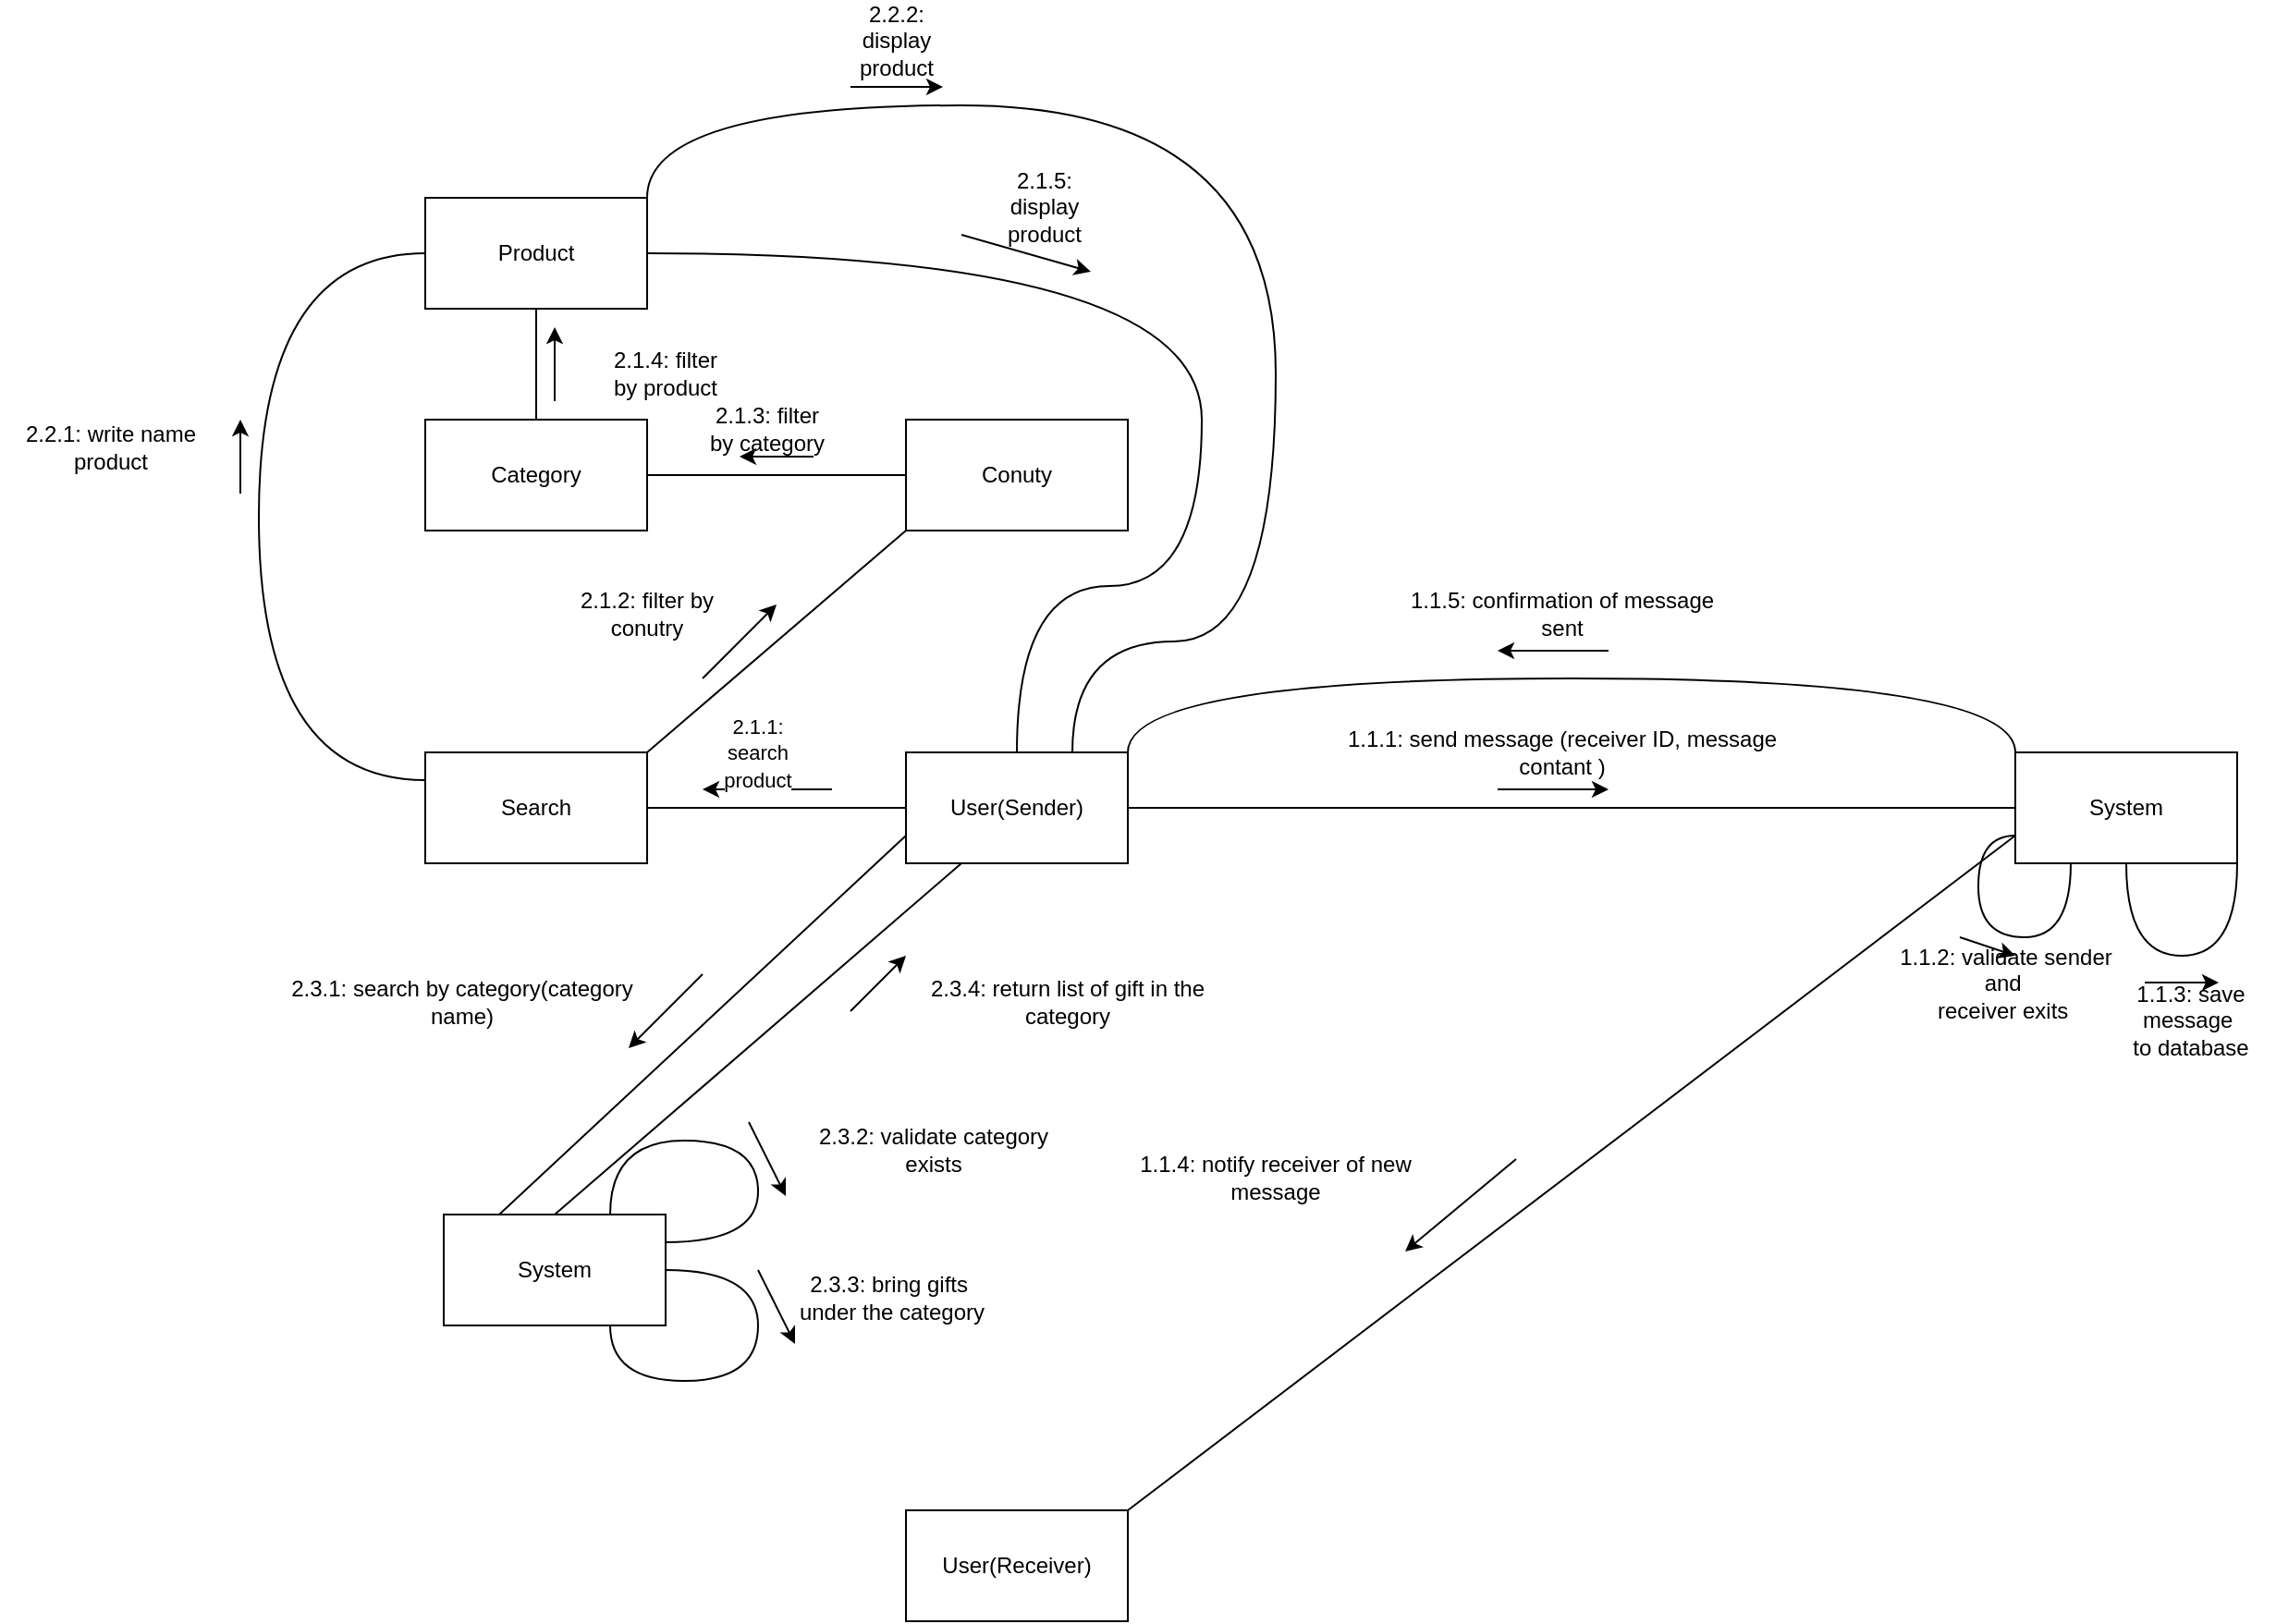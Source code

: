 <mxfile version="27.0.2">
  <diagram name="Page-1" id="VIiit87fNT0lKtIAnZU5">
    <mxGraphModel dx="1892" dy="1726" grid="1" gridSize="10" guides="1" tooltips="1" connect="1" arrows="1" fold="1" page="1" pageScale="1" pageWidth="850" pageHeight="1100" math="0" shadow="0">
      <root>
        <mxCell id="0" />
        <mxCell id="1" parent="0" />
        <mxCell id="xl4P_bNNeczQ4wRVMk1U-1" value="" style="rounded=0;whiteSpace=wrap;html=1;" vertex="1" parent="1">
          <mxGeometry x="40" y="30" width="120" height="60" as="geometry" />
        </mxCell>
        <mxCell id="xl4P_bNNeczQ4wRVMk1U-2" value="User(Sender)" style="text;html=1;align=center;verticalAlign=middle;whiteSpace=wrap;rounded=0;" vertex="1" parent="1">
          <mxGeometry x="60" y="45" width="80" height="30" as="geometry" />
        </mxCell>
        <mxCell id="xl4P_bNNeczQ4wRVMk1U-3" value="" style="rounded=0;whiteSpace=wrap;html=1;" vertex="1" parent="1">
          <mxGeometry x="640" y="30" width="120" height="60" as="geometry" />
        </mxCell>
        <mxCell id="xl4P_bNNeczQ4wRVMk1U-4" value="System" style="text;html=1;align=center;verticalAlign=middle;whiteSpace=wrap;rounded=0;" vertex="1" parent="1">
          <mxGeometry x="670" y="45" width="60" height="30" as="geometry" />
        </mxCell>
        <mxCell id="xl4P_bNNeczQ4wRVMk1U-5" value="" style="rounded=0;whiteSpace=wrap;html=1;" vertex="1" parent="1">
          <mxGeometry x="40" y="440" width="120" height="60" as="geometry" />
        </mxCell>
        <mxCell id="xl4P_bNNeczQ4wRVMk1U-6" value="User(Receiver)" style="text;html=1;align=center;verticalAlign=middle;whiteSpace=wrap;rounded=0;" vertex="1" parent="1">
          <mxGeometry x="55" y="455" width="90" height="30" as="geometry" />
        </mxCell>
        <mxCell id="xl4P_bNNeczQ4wRVMk1U-8" value="" style="endArrow=none;html=1;rounded=0;exitX=1;exitY=0.5;exitDx=0;exitDy=0;entryX=0;entryY=0.5;entryDx=0;entryDy=0;" edge="1" parent="1" source="xl4P_bNNeczQ4wRVMk1U-1" target="xl4P_bNNeczQ4wRVMk1U-3">
          <mxGeometry width="50" height="50" relative="1" as="geometry">
            <mxPoint x="210" y="80" as="sourcePoint" />
            <mxPoint x="260" y="30" as="targetPoint" />
          </mxGeometry>
        </mxCell>
        <mxCell id="xl4P_bNNeczQ4wRVMk1U-9" value="" style="endArrow=classic;html=1;rounded=0;" edge="1" parent="1">
          <mxGeometry width="50" height="50" relative="1" as="geometry">
            <mxPoint x="360" y="50" as="sourcePoint" />
            <mxPoint x="420" y="50" as="targetPoint" />
          </mxGeometry>
        </mxCell>
        <mxCell id="xl4P_bNNeczQ4wRVMk1U-10" value="&lt;span style=&quot;text-wrap-mode: nowrap;&quot;&gt;1.1.1: send message (receiver ID, message contant )&lt;/span&gt;" style="text;html=1;align=center;verticalAlign=middle;whiteSpace=wrap;rounded=0;" vertex="1" parent="1">
          <mxGeometry x="260" y="15" width="270" height="30" as="geometry" />
        </mxCell>
        <mxCell id="xl4P_bNNeczQ4wRVMk1U-13" value="" style="endArrow=none;html=1;rounded=0;entryX=0;entryY=0.75;entryDx=0;entryDy=0;edgeStyle=orthogonalEdgeStyle;curved=1;exitX=0.25;exitY=1;exitDx=0;exitDy=0;" edge="1" parent="1" source="xl4P_bNNeczQ4wRVMk1U-3" target="xl4P_bNNeczQ4wRVMk1U-3">
          <mxGeometry width="50" height="50" relative="1" as="geometry">
            <mxPoint x="610" y="190" as="sourcePoint" />
            <mxPoint x="600" y="100" as="targetPoint" />
            <Array as="points">
              <mxPoint x="670" y="130" />
              <mxPoint x="620" y="130" />
              <mxPoint x="620" y="75" />
            </Array>
          </mxGeometry>
        </mxCell>
        <mxCell id="xl4P_bNNeczQ4wRVMk1U-14" value="" style="endArrow=classic;html=1;rounded=0;" edge="1" parent="1">
          <mxGeometry width="50" height="50" relative="1" as="geometry">
            <mxPoint x="610" y="130" as="sourcePoint" />
            <mxPoint x="640" y="140" as="targetPoint" />
          </mxGeometry>
        </mxCell>
        <mxCell id="xl4P_bNNeczQ4wRVMk1U-15" value="&lt;span style=&quot;text-wrap-mode: nowrap;&quot;&gt;1.1.2: validate sender and&amp;nbsp;&lt;/span&gt;&lt;div style=&quot;text-wrap-mode: nowrap;&quot;&gt;receiver exits&amp;nbsp;&lt;/div&gt;" style="text;html=1;align=center;verticalAlign=middle;whiteSpace=wrap;rounded=0;" vertex="1" parent="1">
          <mxGeometry x="570" y="140" width="130" height="30" as="geometry" />
        </mxCell>
        <mxCell id="xl4P_bNNeczQ4wRVMk1U-17" value="" style="endArrow=none;html=1;rounded=0;exitX=0.5;exitY=1;exitDx=0;exitDy=0;edgeStyle=orthogonalEdgeStyle;curved=1;entryX=1;entryY=1;entryDx=0;entryDy=0;" edge="1" parent="1" source="xl4P_bNNeczQ4wRVMk1U-3" target="xl4P_bNNeczQ4wRVMk1U-3">
          <mxGeometry width="50" height="50" relative="1" as="geometry">
            <mxPoint x="730" y="200" as="sourcePoint" />
            <mxPoint x="780" y="150" as="targetPoint" />
            <Array as="points">
              <mxPoint x="700" y="140" />
              <mxPoint x="760" y="140" />
            </Array>
          </mxGeometry>
        </mxCell>
        <mxCell id="xl4P_bNNeczQ4wRVMk1U-18" value="" style="endArrow=classic;html=1;rounded=0;" edge="1" parent="1">
          <mxGeometry width="50" height="50" relative="1" as="geometry">
            <mxPoint x="710" y="154.5" as="sourcePoint" />
            <mxPoint x="750" y="154.5" as="targetPoint" />
          </mxGeometry>
        </mxCell>
        <mxCell id="xl4P_bNNeczQ4wRVMk1U-19" value="&lt;span style=&quot;text-wrap-mode: nowrap;&quot;&gt;1.1.3: save message&amp;nbsp;&lt;/span&gt;&lt;div style=&quot;text-wrap-mode: nowrap;&quot;&gt;to database&lt;/div&gt;" style="text;html=1;align=center;verticalAlign=middle;whiteSpace=wrap;rounded=0;" vertex="1" parent="1">
          <mxGeometry x="690" y="160" width="90" height="30" as="geometry" />
        </mxCell>
        <mxCell id="xl4P_bNNeczQ4wRVMk1U-20" value="" style="endArrow=none;html=1;rounded=0;entryX=0;entryY=0.75;entryDx=0;entryDy=0;exitX=1;exitY=0;exitDx=0;exitDy=0;" edge="1" parent="1" source="xl4P_bNNeczQ4wRVMk1U-5" target="xl4P_bNNeczQ4wRVMk1U-3">
          <mxGeometry width="50" height="50" relative="1" as="geometry">
            <mxPoint x="500" y="160" as="sourcePoint" />
            <mxPoint x="550" y="110" as="targetPoint" />
          </mxGeometry>
        </mxCell>
        <mxCell id="xl4P_bNNeczQ4wRVMk1U-21" value="" style="endArrow=classic;html=1;rounded=0;" edge="1" parent="1">
          <mxGeometry width="50" height="50" relative="1" as="geometry">
            <mxPoint x="370" y="250" as="sourcePoint" />
            <mxPoint x="310" y="300" as="targetPoint" />
          </mxGeometry>
        </mxCell>
        <mxCell id="xl4P_bNNeczQ4wRVMk1U-22" value="&lt;span style=&quot;text-wrap-mode: nowrap;&quot;&gt;1.1.4: notify receiver of new message&lt;/span&gt;" style="text;html=1;align=center;verticalAlign=middle;whiteSpace=wrap;rounded=0;" vertex="1" parent="1">
          <mxGeometry x="150" y="240" width="180" height="40" as="geometry" />
        </mxCell>
        <mxCell id="xl4P_bNNeczQ4wRVMk1U-23" value="" style="endArrow=none;html=1;rounded=0;edgeStyle=orthogonalEdgeStyle;curved=1;entryX=0;entryY=0;entryDx=0;entryDy=0;exitX=1;exitY=0;exitDx=0;exitDy=0;" edge="1" parent="1" source="xl4P_bNNeczQ4wRVMk1U-1" target="xl4P_bNNeczQ4wRVMk1U-3">
          <mxGeometry width="50" height="50" relative="1" as="geometry">
            <mxPoint x="340" y="-10" as="sourcePoint" />
            <mxPoint x="390" y="-60" as="targetPoint" />
            <Array as="points">
              <mxPoint x="160" y="-10" />
              <mxPoint x="640" y="-10" />
            </Array>
          </mxGeometry>
        </mxCell>
        <mxCell id="xl4P_bNNeczQ4wRVMk1U-24" value="" style="endArrow=classic;html=1;rounded=0;" edge="1" parent="1">
          <mxGeometry width="50" height="50" relative="1" as="geometry">
            <mxPoint x="420" y="-25" as="sourcePoint" />
            <mxPoint x="360" y="-25" as="targetPoint" />
          </mxGeometry>
        </mxCell>
        <mxCell id="xl4P_bNNeczQ4wRVMk1U-25" value="&lt;span style=&quot;text-wrap-mode: nowrap;&quot;&gt;1.1.5: confirmation of message sent&lt;/span&gt;" style="text;html=1;align=center;verticalAlign=middle;whiteSpace=wrap;rounded=0;" vertex="1" parent="1">
          <mxGeometry x="300" y="-60" width="190" height="30" as="geometry" />
        </mxCell>
        <mxCell id="xl4P_bNNeczQ4wRVMk1U-26" value="" style="rounded=0;whiteSpace=wrap;html=1;" vertex="1" parent="1">
          <mxGeometry x="-220" y="30" width="120" height="60" as="geometry" />
        </mxCell>
        <mxCell id="xl4P_bNNeczQ4wRVMk1U-27" value="Search" style="text;html=1;align=center;verticalAlign=middle;whiteSpace=wrap;rounded=0;" vertex="1" parent="1">
          <mxGeometry x="-190" y="45" width="60" height="30" as="geometry" />
        </mxCell>
        <mxCell id="xl4P_bNNeczQ4wRVMk1U-28" value="" style="rounded=0;whiteSpace=wrap;html=1;" vertex="1" parent="1">
          <mxGeometry x="40" y="-150" width="120" height="60" as="geometry" />
        </mxCell>
        <mxCell id="xl4P_bNNeczQ4wRVMk1U-29" value="Conuty" style="text;html=1;align=center;verticalAlign=middle;whiteSpace=wrap;rounded=0;" vertex="1" parent="1">
          <mxGeometry x="70" y="-135" width="60" height="30" as="geometry" />
        </mxCell>
        <mxCell id="xl4P_bNNeczQ4wRVMk1U-30" value="" style="rounded=0;whiteSpace=wrap;html=1;" vertex="1" parent="1">
          <mxGeometry x="-220" y="-150" width="120" height="60" as="geometry" />
        </mxCell>
        <mxCell id="xl4P_bNNeczQ4wRVMk1U-31" value="Category" style="text;html=1;align=center;verticalAlign=middle;whiteSpace=wrap;rounded=0;" vertex="1" parent="1">
          <mxGeometry x="-190" y="-135" width="60" height="30" as="geometry" />
        </mxCell>
        <mxCell id="xl4P_bNNeczQ4wRVMk1U-32" value="" style="rounded=0;whiteSpace=wrap;html=1;" vertex="1" parent="1">
          <mxGeometry x="-220" y="-270" width="120" height="60" as="geometry" />
        </mxCell>
        <mxCell id="xl4P_bNNeczQ4wRVMk1U-33" value="Product" style="text;html=1;align=center;verticalAlign=middle;whiteSpace=wrap;rounded=0;" vertex="1" parent="1">
          <mxGeometry x="-190" y="-255" width="60" height="30" as="geometry" />
        </mxCell>
        <mxCell id="xl4P_bNNeczQ4wRVMk1U-34" value="" style="endArrow=none;html=1;rounded=0;entryX=0;entryY=0.5;entryDx=0;entryDy=0;exitX=1;exitY=0.5;exitDx=0;exitDy=0;" edge="1" parent="1" source="xl4P_bNNeczQ4wRVMk1U-26" target="xl4P_bNNeczQ4wRVMk1U-1">
          <mxGeometry width="50" height="50" relative="1" as="geometry">
            <mxPoint x="-60" y="150" as="sourcePoint" />
            <mxPoint x="-10" y="100" as="targetPoint" />
          </mxGeometry>
        </mxCell>
        <mxCell id="xl4P_bNNeczQ4wRVMk1U-35" value="" style="endArrow=classic;html=1;rounded=0;" edge="1" parent="1">
          <mxGeometry width="50" height="50" relative="1" as="geometry">
            <mxPoint y="50" as="sourcePoint" />
            <mxPoint x="-70" y="50" as="targetPoint" />
          </mxGeometry>
        </mxCell>
        <mxCell id="xl4P_bNNeczQ4wRVMk1U-36" value="&lt;span style=&quot;font-size: 11px; text-wrap-mode: nowrap; background-color: rgb(255, 255, 255);&quot;&gt;2.1.1: search product&lt;/span&gt;" style="text;html=1;align=center;verticalAlign=middle;whiteSpace=wrap;rounded=0;" vertex="1" parent="1">
          <mxGeometry x="-70" y="15" width="60" height="30" as="geometry" />
        </mxCell>
        <mxCell id="xl4P_bNNeczQ4wRVMk1U-37" value="" style="endArrow=classic;html=1;rounded=0;" edge="1" parent="1">
          <mxGeometry width="50" height="50" relative="1" as="geometry">
            <mxPoint x="-70" y="-10" as="sourcePoint" />
            <mxPoint x="-30" y="-50" as="targetPoint" />
          </mxGeometry>
        </mxCell>
        <mxCell id="xl4P_bNNeczQ4wRVMk1U-38" value="" style="endArrow=none;html=1;rounded=0;exitX=1;exitY=0;exitDx=0;exitDy=0;entryX=0;entryY=1;entryDx=0;entryDy=0;" edge="1" parent="1" source="xl4P_bNNeczQ4wRVMk1U-26" target="xl4P_bNNeczQ4wRVMk1U-28">
          <mxGeometry width="50" height="50" relative="1" as="geometry">
            <mxPoint x="-80" as="sourcePoint" />
            <mxPoint x="-30" y="-50" as="targetPoint" />
          </mxGeometry>
        </mxCell>
        <mxCell id="xl4P_bNNeczQ4wRVMk1U-39" value="&lt;span style=&quot;text-wrap-mode: nowrap;&quot;&gt;2.1.2: filter by conutry&lt;/span&gt;" style="text;html=1;align=center;verticalAlign=middle;whiteSpace=wrap;rounded=0;" vertex="1" parent="1">
          <mxGeometry x="-145" y="-60" width="90" height="30" as="geometry" />
        </mxCell>
        <mxCell id="xl4P_bNNeczQ4wRVMk1U-40" value="" style="endArrow=none;html=1;rounded=0;entryX=0;entryY=0.5;entryDx=0;entryDy=0;exitX=1;exitY=0.5;exitDx=0;exitDy=0;" edge="1" parent="1" source="xl4P_bNNeczQ4wRVMk1U-30" target="xl4P_bNNeczQ4wRVMk1U-28">
          <mxGeometry width="50" height="50" relative="1" as="geometry">
            <mxPoint x="-60" y="-100" as="sourcePoint" />
            <mxPoint x="-10" y="-150" as="targetPoint" />
          </mxGeometry>
        </mxCell>
        <mxCell id="xl4P_bNNeczQ4wRVMk1U-41" value="" style="endArrow=classic;html=1;rounded=0;" edge="1" parent="1">
          <mxGeometry width="50" height="50" relative="1" as="geometry">
            <mxPoint x="-10" y="-130" as="sourcePoint" />
            <mxPoint x="-50" y="-130" as="targetPoint" />
          </mxGeometry>
        </mxCell>
        <mxCell id="xl4P_bNNeczQ4wRVMk1U-42" value="&lt;span style=&quot;text-wrap-mode: nowrap;&quot;&gt;2.1.3: filter by category&lt;/span&gt;" style="text;html=1;align=center;verticalAlign=middle;whiteSpace=wrap;rounded=0;" vertex="1" parent="1">
          <mxGeometry x="-70" y="-160" width="70" height="30" as="geometry" />
        </mxCell>
        <mxCell id="xl4P_bNNeczQ4wRVMk1U-43" value="" style="endArrow=none;html=1;rounded=0;exitX=0.5;exitY=0;exitDx=0;exitDy=0;entryX=0.5;entryY=1;entryDx=0;entryDy=0;" edge="1" parent="1" source="xl4P_bNNeczQ4wRVMk1U-30" target="xl4P_bNNeczQ4wRVMk1U-32">
          <mxGeometry width="50" height="50" relative="1" as="geometry">
            <mxPoint x="-190" y="-160" as="sourcePoint" />
            <mxPoint x="-140" y="-210" as="targetPoint" />
          </mxGeometry>
        </mxCell>
        <mxCell id="xl4P_bNNeczQ4wRVMk1U-44" value="" style="endArrow=classic;html=1;rounded=0;" edge="1" parent="1">
          <mxGeometry width="50" height="50" relative="1" as="geometry">
            <mxPoint x="-150" y="-160" as="sourcePoint" />
            <mxPoint x="-150" y="-200" as="targetPoint" />
          </mxGeometry>
        </mxCell>
        <mxCell id="xl4P_bNNeczQ4wRVMk1U-45" value="&lt;span style=&quot;text-wrap-mode: nowrap;&quot;&gt;2.1.4: filter by product&lt;/span&gt;" style="text;html=1;align=center;verticalAlign=middle;whiteSpace=wrap;rounded=0;" vertex="1" parent="1">
          <mxGeometry x="-120" y="-190" width="60" height="30" as="geometry" />
        </mxCell>
        <mxCell id="xl4P_bNNeczQ4wRVMk1U-46" value="" style="endArrow=none;html=1;rounded=0;edgeStyle=orthogonalEdgeStyle;curved=1;exitX=1;exitY=0.5;exitDx=0;exitDy=0;entryX=0.5;entryY=0;entryDx=0;entryDy=0;" edge="1" parent="1" source="xl4P_bNNeczQ4wRVMk1U-32" target="xl4P_bNNeczQ4wRVMk1U-1">
          <mxGeometry width="50" height="50" relative="1" as="geometry">
            <mxPoint x="-40" y="-230" as="sourcePoint" />
            <mxPoint x="220" y="-240" as="targetPoint" />
            <Array as="points">
              <mxPoint x="200" y="-240" />
              <mxPoint x="200" y="-60" />
              <mxPoint x="100" y="-60" />
            </Array>
          </mxGeometry>
        </mxCell>
        <mxCell id="xl4P_bNNeczQ4wRVMk1U-47" value="" style="endArrow=classic;html=1;rounded=0;" edge="1" parent="1">
          <mxGeometry width="50" height="50" relative="1" as="geometry">
            <mxPoint x="70" y="-250" as="sourcePoint" />
            <mxPoint x="140" y="-230" as="targetPoint" />
          </mxGeometry>
        </mxCell>
        <mxCell id="xl4P_bNNeczQ4wRVMk1U-48" value="&lt;span style=&quot;text-wrap-mode: nowrap;&quot;&gt;2.1.5: display product&lt;/span&gt;" style="text;html=1;align=center;verticalAlign=middle;whiteSpace=wrap;rounded=0;" vertex="1" parent="1">
          <mxGeometry x="85" y="-280" width="60" height="30" as="geometry" />
        </mxCell>
        <mxCell id="xl4P_bNNeczQ4wRVMk1U-49" value="" style="endArrow=none;html=1;rounded=0;entryX=0;entryY=0.5;entryDx=0;entryDy=0;edgeStyle=orthogonalEdgeStyle;curved=1;exitX=0;exitY=0.25;exitDx=0;exitDy=0;" edge="1" parent="1" source="xl4P_bNNeczQ4wRVMk1U-26" target="xl4P_bNNeczQ4wRVMk1U-32">
          <mxGeometry width="50" height="50" relative="1" as="geometry">
            <mxPoint x="-240" y="40" as="sourcePoint" />
            <mxPoint x="-290" y="-20" as="targetPoint" />
            <Array as="points">
              <mxPoint x="-310" y="45" />
              <mxPoint x="-310" y="-240" />
            </Array>
          </mxGeometry>
        </mxCell>
        <mxCell id="xl4P_bNNeczQ4wRVMk1U-50" value="" style="endArrow=classic;html=1;rounded=0;" edge="1" parent="1">
          <mxGeometry width="50" height="50" relative="1" as="geometry">
            <mxPoint x="-320" y="-110" as="sourcePoint" />
            <mxPoint x="-320" y="-150" as="targetPoint" />
          </mxGeometry>
        </mxCell>
        <mxCell id="xl4P_bNNeczQ4wRVMk1U-51" value="&lt;span style=&quot;text-wrap-mode: nowrap;&quot;&gt;2.2.1: write name product&lt;/span&gt;" style="text;html=1;align=center;verticalAlign=middle;whiteSpace=wrap;rounded=0;" vertex="1" parent="1">
          <mxGeometry x="-450" y="-150" width="120" height="30" as="geometry" />
        </mxCell>
        <mxCell id="xl4P_bNNeczQ4wRVMk1U-52" value="" style="endArrow=none;html=1;rounded=0;exitX=1;exitY=0;exitDx=0;exitDy=0;edgeStyle=orthogonalEdgeStyle;curved=1;entryX=0.75;entryY=0;entryDx=0;entryDy=0;" edge="1" parent="1" source="xl4P_bNNeczQ4wRVMk1U-32" target="xl4P_bNNeczQ4wRVMk1U-1">
          <mxGeometry width="50" height="50" relative="1" as="geometry">
            <mxPoint x="-20" y="-320" as="sourcePoint" />
            <mxPoint x="30" y="-370" as="targetPoint" />
            <Array as="points">
              <mxPoint x="-100" y="-320" />
              <mxPoint x="240" y="-320" />
              <mxPoint x="240" y="-30" />
              <mxPoint x="130" y="-30" />
            </Array>
          </mxGeometry>
        </mxCell>
        <mxCell id="xl4P_bNNeczQ4wRVMk1U-53" value="" style="endArrow=classic;html=1;rounded=0;" edge="1" parent="1">
          <mxGeometry width="50" height="50" relative="1" as="geometry">
            <mxPoint x="10" y="-330" as="sourcePoint" />
            <mxPoint x="60" y="-330" as="targetPoint" />
          </mxGeometry>
        </mxCell>
        <mxCell id="xl4P_bNNeczQ4wRVMk1U-54" value="&lt;span style=&quot;text-wrap-mode: nowrap;&quot;&gt;2.2.2: display product&lt;/span&gt;" style="text;html=1;align=center;verticalAlign=middle;whiteSpace=wrap;rounded=0;" vertex="1" parent="1">
          <mxGeometry x="5" y="-370" width="60" height="30" as="geometry" />
        </mxCell>
        <mxCell id="xl4P_bNNeczQ4wRVMk1U-55" value="" style="rounded=0;whiteSpace=wrap;html=1;" vertex="1" parent="1">
          <mxGeometry x="-210" y="280" width="120" height="60" as="geometry" />
        </mxCell>
        <mxCell id="xl4P_bNNeczQ4wRVMk1U-56" value="System" style="text;html=1;align=center;verticalAlign=middle;whiteSpace=wrap;rounded=0;" vertex="1" parent="1">
          <mxGeometry x="-180" y="295" width="60" height="30" as="geometry" />
        </mxCell>
        <mxCell id="xl4P_bNNeczQ4wRVMk1U-57" value="" style="endArrow=none;html=1;rounded=0;entryX=0;entryY=0.75;entryDx=0;entryDy=0;exitX=0.25;exitY=0;exitDx=0;exitDy=0;" edge="1" parent="1" source="xl4P_bNNeczQ4wRVMk1U-55" target="xl4P_bNNeczQ4wRVMk1U-1">
          <mxGeometry width="50" height="50" relative="1" as="geometry">
            <mxPoint x="-40" y="180" as="sourcePoint" />
            <mxPoint x="10" y="130" as="targetPoint" />
          </mxGeometry>
        </mxCell>
        <mxCell id="xl4P_bNNeczQ4wRVMk1U-58" value="" style="endArrow=classic;html=1;rounded=0;" edge="1" parent="1">
          <mxGeometry width="50" height="50" relative="1" as="geometry">
            <mxPoint x="-70" y="150" as="sourcePoint" />
            <mxPoint x="-110" y="190" as="targetPoint" />
          </mxGeometry>
        </mxCell>
        <mxCell id="xl4P_bNNeczQ4wRVMk1U-59" value="&lt;span style=&quot;text-wrap-mode: nowrap;&quot;&gt;2.3.1: search by category(category name)&lt;/span&gt;" style="text;html=1;align=center;verticalAlign=middle;whiteSpace=wrap;rounded=0;" vertex="1" parent="1">
          <mxGeometry x="-300" y="150" width="200" height="30" as="geometry" />
        </mxCell>
        <mxCell id="xl4P_bNNeczQ4wRVMk1U-60" value="" style="endArrow=none;html=1;rounded=0;entryX=0.75;entryY=0;entryDx=0;entryDy=0;edgeStyle=orthogonalEdgeStyle;curved=1;exitX=1;exitY=0.25;exitDx=0;exitDy=0;" edge="1" parent="1" source="xl4P_bNNeczQ4wRVMk1U-55" target="xl4P_bNNeczQ4wRVMk1U-55">
          <mxGeometry width="50" height="50" relative="1" as="geometry">
            <mxPoint x="-10" y="270" as="sourcePoint" />
            <mxPoint x="-30" y="340" as="targetPoint" />
            <Array as="points">
              <mxPoint x="-40" y="295" />
              <mxPoint x="-40" y="240" />
              <mxPoint x="-120" y="240" />
            </Array>
          </mxGeometry>
        </mxCell>
        <mxCell id="xl4P_bNNeczQ4wRVMk1U-61" value="" style="endArrow=classic;html=1;rounded=0;" edge="1" parent="1">
          <mxGeometry width="50" height="50" relative="1" as="geometry">
            <mxPoint x="-45" y="230" as="sourcePoint" />
            <mxPoint x="-25" y="270" as="targetPoint" />
          </mxGeometry>
        </mxCell>
        <mxCell id="xl4P_bNNeczQ4wRVMk1U-62" value="&lt;span style=&quot;text-wrap-mode: nowrap;&quot;&gt;2.3.2: validate category exists&lt;/span&gt;" style="text;html=1;align=center;verticalAlign=middle;whiteSpace=wrap;rounded=0;" vertex="1" parent="1">
          <mxGeometry x="-10" y="230" width="130" height="30" as="geometry" />
        </mxCell>
        <mxCell id="xl4P_bNNeczQ4wRVMk1U-63" value="" style="endArrow=none;html=1;rounded=0;entryX=1;entryY=0.5;entryDx=0;entryDy=0;edgeStyle=orthogonalEdgeStyle;curved=1;exitX=0.75;exitY=1;exitDx=0;exitDy=0;" edge="1" parent="1" source="xl4P_bNNeczQ4wRVMk1U-55" target="xl4P_bNNeczQ4wRVMk1U-55">
          <mxGeometry width="50" height="50" relative="1" as="geometry">
            <mxPoint x="-50" y="400" as="sourcePoint" />
            <mxPoint x="-110" y="390" as="targetPoint" />
            <Array as="points">
              <mxPoint x="-120" y="370" />
              <mxPoint x="-40" y="370" />
              <mxPoint x="-40" y="310" />
            </Array>
          </mxGeometry>
        </mxCell>
        <mxCell id="xl4P_bNNeczQ4wRVMk1U-64" value="" style="endArrow=classic;html=1;rounded=0;" edge="1" parent="1">
          <mxGeometry width="50" height="50" relative="1" as="geometry">
            <mxPoint x="-40" y="310" as="sourcePoint" />
            <mxPoint x="-20" y="350" as="targetPoint" />
          </mxGeometry>
        </mxCell>
        <mxCell id="xl4P_bNNeczQ4wRVMk1U-65" value="&lt;span style=&quot;text-wrap-mode: nowrap;&quot;&gt;2.3.3: bring gifts&amp;nbsp;&lt;/span&gt;&lt;div style=&quot;text-wrap-mode: nowrap;&quot;&gt;under the category&lt;/div&gt;" style="text;html=1;align=center;verticalAlign=middle;whiteSpace=wrap;rounded=0;" vertex="1" parent="1">
          <mxGeometry x="-25" y="310" width="115" height="30" as="geometry" />
        </mxCell>
        <mxCell id="xl4P_bNNeczQ4wRVMk1U-66" value="" style="endArrow=none;html=1;rounded=0;exitX=0.5;exitY=0;exitDx=0;exitDy=0;entryX=0.25;entryY=1;entryDx=0;entryDy=0;" edge="1" parent="1" source="xl4P_bNNeczQ4wRVMk1U-55" target="xl4P_bNNeczQ4wRVMk1U-1">
          <mxGeometry width="50" height="50" relative="1" as="geometry">
            <mxPoint x="30" y="190" as="sourcePoint" />
            <mxPoint x="80" y="140" as="targetPoint" />
          </mxGeometry>
        </mxCell>
        <mxCell id="xl4P_bNNeczQ4wRVMk1U-67" value="" style="endArrow=classic;html=1;rounded=0;" edge="1" parent="1">
          <mxGeometry width="50" height="50" relative="1" as="geometry">
            <mxPoint x="10" y="170" as="sourcePoint" />
            <mxPoint x="40" y="140" as="targetPoint" />
          </mxGeometry>
        </mxCell>
        <mxCell id="xl4P_bNNeczQ4wRVMk1U-68" value="&lt;span style=&quot;text-wrap-mode: nowrap;&quot;&gt;2.3.4: return list of gift in the category&lt;/span&gt;" style="text;html=1;align=center;verticalAlign=middle;whiteSpace=wrap;rounded=0;" vertex="1" parent="1">
          <mxGeometry x="40" y="150" width="175" height="30" as="geometry" />
        </mxCell>
      </root>
    </mxGraphModel>
  </diagram>
</mxfile>
